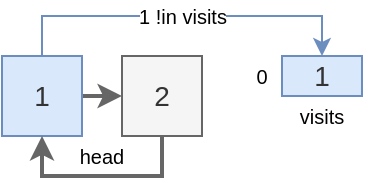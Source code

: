 <mxfile version="26.0.16" pages="5">
  <diagram name="1_1" id="raGk_D8FTLXwgUmbc4jt">
    <mxGraphModel dx="988" dy="586" grid="1" gridSize="10" guides="1" tooltips="1" connect="1" arrows="1" fold="1" page="1" pageScale="1" pageWidth="260" pageHeight="160" math="0" shadow="0">
      <root>
        <mxCell id="0" />
        <mxCell id="1" parent="0" />
        <mxCell id="jTd84X1G22GfpIwI3Wmg-1" style="edgeStyle=orthogonalEdgeStyle;rounded=0;orthogonalLoop=1;jettySize=auto;html=1;exitX=1;exitY=0.5;exitDx=0;exitDy=0;entryX=0;entryY=0.5;entryDx=0;entryDy=0;fillColor=#f5f5f5;strokeColor=#666666;strokeWidth=2;" parent="1" source="zCmTgFsGxIaxcytd8qIg-1" target="zCmTgFsGxIaxcytd8qIg-2" edge="1">
          <mxGeometry relative="1" as="geometry" />
        </mxCell>
        <mxCell id="jTd84X1G22GfpIwI3Wmg-9" value="&lt;font style=&quot;font-size: 10px;&quot;&gt;1 !in visits&lt;/font&gt;" style="edgeStyle=orthogonalEdgeStyle;rounded=0;orthogonalLoop=1;jettySize=auto;html=1;exitX=0.5;exitY=0;exitDx=0;exitDy=0;entryX=0.5;entryY=0;entryDx=0;entryDy=0;fillColor=#dae8fc;strokeColor=#6c8ebf;" parent="1" source="zCmTgFsGxIaxcytd8qIg-1" target="jTd84X1G22GfpIwI3Wmg-5" edge="1">
          <mxGeometry relative="1" as="geometry">
            <Array as="points">
              <mxPoint x="60" y="40" />
              <mxPoint x="200" y="40" />
            </Array>
          </mxGeometry>
        </mxCell>
        <mxCell id="zCmTgFsGxIaxcytd8qIg-1" value="1" style="text;html=1;align=center;verticalAlign=middle;whiteSpace=wrap;rounded=0;fillColor=#dae8fc;strokeColor=#6c8ebf;fontSize=14;fontColor=#333333;" parent="1" vertex="1">
          <mxGeometry x="40" y="60" width="40" height="40" as="geometry" />
        </mxCell>
        <mxCell id="zCmTgFsGxIaxcytd8qIg-2" value="2" style="text;html=1;align=center;verticalAlign=middle;whiteSpace=wrap;rounded=0;fillColor=#f5f5f5;strokeColor=#666666;fontSize=14;fontColor=#333333;" parent="1" vertex="1">
          <mxGeometry x="100" y="60" width="40" height="40" as="geometry" />
        </mxCell>
        <mxCell id="jTd84X1G22GfpIwI3Wmg-8" style="edgeStyle=orthogonalEdgeStyle;rounded=0;orthogonalLoop=1;jettySize=auto;html=1;exitX=0.5;exitY=1;exitDx=0;exitDy=0;entryX=0.5;entryY=1;entryDx=0;entryDy=0;strokeWidth=2;fillColor=#f5f5f5;strokeColor=#666666;" parent="1" source="zCmTgFsGxIaxcytd8qIg-2" target="zCmTgFsGxIaxcytd8qIg-1" edge="1">
          <mxGeometry relative="1" as="geometry" />
        </mxCell>
        <mxCell id="AQBsLTuEEX6UYwU5JBV7-1" value="head" style="text;html=1;align=center;verticalAlign=middle;whiteSpace=wrap;rounded=0;fontSize=10;" parent="1" vertex="1">
          <mxGeometry x="40" y="100" width="100" height="20" as="geometry" />
        </mxCell>
        <mxCell id="jTd84X1G22GfpIwI3Wmg-5" value="1" style="text;html=1;align=center;verticalAlign=middle;whiteSpace=wrap;rounded=0;fillColor=#dae8fc;strokeColor=#6c8ebf;fontSize=14;fontColor=#333333;" parent="1" vertex="1">
          <mxGeometry x="180" y="60" width="40" height="20" as="geometry" />
        </mxCell>
        <mxCell id="jTd84X1G22GfpIwI3Wmg-13" value="visits" style="text;html=1;align=center;verticalAlign=middle;whiteSpace=wrap;rounded=0;fontSize=10;" parent="1" vertex="1">
          <mxGeometry x="180" y="80" width="40" height="20" as="geometry" />
        </mxCell>
        <mxCell id="iuBdGmvrB_jWiEzzfnQL-1" value="0" style="text;html=1;align=center;verticalAlign=middle;whiteSpace=wrap;rounded=0;fontSize=10;" vertex="1" parent="1">
          <mxGeometry x="160" y="60" width="20" height="20" as="geometry" />
        </mxCell>
      </root>
    </mxGraphModel>
  </diagram>
  <diagram name="1_2" id="Vq-VEDXfexm0fWve7wFo">
    <mxGraphModel dx="691" dy="410" grid="1" gridSize="10" guides="1" tooltips="1" connect="1" arrows="1" fold="1" page="1" pageScale="1" pageWidth="260" pageHeight="160" math="0" shadow="0">
      <root>
        <mxCell id="V1uW4NjIMgCV5-EEiwdr-0" />
        <mxCell id="V1uW4NjIMgCV5-EEiwdr-1" parent="V1uW4NjIMgCV5-EEiwdr-0" />
        <mxCell id="V1uW4NjIMgCV5-EEiwdr-2" style="edgeStyle=orthogonalEdgeStyle;rounded=0;orthogonalLoop=1;jettySize=auto;html=1;exitX=1;exitY=0.5;exitDx=0;exitDy=0;entryX=0;entryY=0.5;entryDx=0;entryDy=0;fillColor=#f5f5f5;strokeColor=#666666;strokeWidth=2;" edge="1" parent="V1uW4NjIMgCV5-EEiwdr-1" source="V1uW4NjIMgCV5-EEiwdr-4" target="V1uW4NjIMgCV5-EEiwdr-5">
          <mxGeometry relative="1" as="geometry" />
        </mxCell>
        <mxCell id="V1uW4NjIMgCV5-EEiwdr-3" value="&lt;span style=&quot;font-size: 10px;&quot;&gt;2 !in visits&lt;/span&gt;" style="edgeStyle=orthogonalEdgeStyle;rounded=0;orthogonalLoop=1;jettySize=auto;html=1;exitX=0.5;exitY=0;exitDx=0;exitDy=0;fillColor=#dae8fc;strokeColor=#6c8ebf;entryX=0.5;entryY=0;entryDx=0;entryDy=0;" edge="1" parent="V1uW4NjIMgCV5-EEiwdr-1" source="V1uW4NjIMgCV5-EEiwdr-5" target="OWPMUKi-RJX61oaBdS1C-0">
          <mxGeometry relative="1" as="geometry">
            <Array as="points">
              <mxPoint x="120" y="40" />
              <mxPoint x="200" y="40" />
            </Array>
            <mxPoint x="180" y="50" as="targetPoint" />
          </mxGeometry>
        </mxCell>
        <mxCell id="V1uW4NjIMgCV5-EEiwdr-4" value="1" style="text;html=1;align=center;verticalAlign=middle;whiteSpace=wrap;rounded=0;fillColor=#f5f5f5;strokeColor=#666666;fontSize=14;fontColor=#333333;" vertex="1" parent="V1uW4NjIMgCV5-EEiwdr-1">
          <mxGeometry x="40" y="60" width="40" height="40" as="geometry" />
        </mxCell>
        <mxCell id="V1uW4NjIMgCV5-EEiwdr-5" value="2" style="text;html=1;align=center;verticalAlign=middle;whiteSpace=wrap;rounded=0;fillColor=#dae8fc;strokeColor=#6c8ebf;fontSize=14;fontColor=#333333;" vertex="1" parent="V1uW4NjIMgCV5-EEiwdr-1">
          <mxGeometry x="100" y="60" width="40" height="40" as="geometry" />
        </mxCell>
        <mxCell id="V1uW4NjIMgCV5-EEiwdr-6" style="edgeStyle=orthogonalEdgeStyle;rounded=0;orthogonalLoop=1;jettySize=auto;html=1;exitX=0.5;exitY=1;exitDx=0;exitDy=0;entryX=0.5;entryY=1;entryDx=0;entryDy=0;strokeWidth=2;fillColor=#f5f5f5;strokeColor=#666666;" edge="1" parent="V1uW4NjIMgCV5-EEiwdr-1" source="V1uW4NjIMgCV5-EEiwdr-5" target="V1uW4NjIMgCV5-EEiwdr-4">
          <mxGeometry relative="1" as="geometry" />
        </mxCell>
        <mxCell id="V1uW4NjIMgCV5-EEiwdr-7" value="head" style="text;html=1;align=center;verticalAlign=middle;whiteSpace=wrap;rounded=0;fontSize=10;" vertex="1" parent="V1uW4NjIMgCV5-EEiwdr-1">
          <mxGeometry x="40" y="100" width="100" height="20" as="geometry" />
        </mxCell>
        <mxCell id="V1uW4NjIMgCV5-EEiwdr-8" value="2" style="text;html=1;align=center;verticalAlign=middle;whiteSpace=wrap;rounded=0;fillColor=#dae8fc;strokeColor=#6c8ebf;fontSize=14;fontColor=#333333;" vertex="1" parent="V1uW4NjIMgCV5-EEiwdr-1">
          <mxGeometry x="180" y="80" width="40" height="20" as="geometry" />
        </mxCell>
        <mxCell id="V1uW4NjIMgCV5-EEiwdr-9" value="visits" style="text;html=1;align=center;verticalAlign=middle;whiteSpace=wrap;rounded=0;fontSize=10;" vertex="1" parent="V1uW4NjIMgCV5-EEiwdr-1">
          <mxGeometry x="180" y="100" width="40" height="20" as="geometry" />
        </mxCell>
        <mxCell id="V1uW4NjIMgCV5-EEiwdr-10" value="0" style="text;html=1;align=center;verticalAlign=middle;whiteSpace=wrap;rounded=0;fontSize=10;" vertex="1" parent="V1uW4NjIMgCV5-EEiwdr-1">
          <mxGeometry x="160" y="60" width="20" height="20" as="geometry" />
        </mxCell>
        <mxCell id="OWPMUKi-RJX61oaBdS1C-0" value="1" style="text;html=1;align=center;verticalAlign=middle;whiteSpace=wrap;rounded=0;fillColor=#f5f5f5;strokeColor=#666666;fontSize=14;fontColor=#333333;" vertex="1" parent="V1uW4NjIMgCV5-EEiwdr-1">
          <mxGeometry x="180" y="60" width="40" height="20" as="geometry" />
        </mxCell>
        <mxCell id="OWPMUKi-RJX61oaBdS1C-1" value="1" style="text;html=1;align=center;verticalAlign=middle;whiteSpace=wrap;rounded=0;fontSize=10;" vertex="1" parent="V1uW4NjIMgCV5-EEiwdr-1">
          <mxGeometry x="160" y="80" width="20" height="20" as="geometry" />
        </mxCell>
      </root>
    </mxGraphModel>
  </diagram>
  <diagram name="1_3" id="MPZZ05LB0GkPPoqJLbAv">
    <mxGraphModel dx="576" dy="342" grid="1" gridSize="10" guides="1" tooltips="1" connect="1" arrows="1" fold="1" page="1" pageScale="1" pageWidth="260" pageHeight="160" math="0" shadow="0">
      <root>
        <mxCell id="mvsrAxT2d-05TirPXk3e-0" />
        <mxCell id="mvsrAxT2d-05TirPXk3e-1" parent="mvsrAxT2d-05TirPXk3e-0" />
        <mxCell id="mvsrAxT2d-05TirPXk3e-2" style="edgeStyle=orthogonalEdgeStyle;rounded=0;orthogonalLoop=1;jettySize=auto;html=1;exitX=1;exitY=0.5;exitDx=0;exitDy=0;entryX=0;entryY=0.5;entryDx=0;entryDy=0;fillColor=#f5f5f5;strokeColor=#666666;strokeWidth=2;" edge="1" parent="mvsrAxT2d-05TirPXk3e-1" source="mvsrAxT2d-05TirPXk3e-4" target="mvsrAxT2d-05TirPXk3e-5">
          <mxGeometry relative="1" as="geometry" />
        </mxCell>
        <mxCell id="mvsrAxT2d-05TirPXk3e-3" value="&lt;font style=&quot;font-size: 10px;&quot;&gt;1 in visits&lt;/font&gt;" style="edgeStyle=orthogonalEdgeStyle;rounded=0;orthogonalLoop=1;jettySize=auto;html=1;exitX=0.5;exitY=0;exitDx=0;exitDy=0;fillColor=#dae8fc;strokeColor=#6c8ebf;entryX=0.5;entryY=0;entryDx=0;entryDy=0;" edge="1" parent="mvsrAxT2d-05TirPXk3e-1" source="mvsrAxT2d-05TirPXk3e-4" target="mvsrAxT2d-05TirPXk3e-11">
          <mxGeometry relative="1" as="geometry">
            <Array as="points">
              <mxPoint x="60" y="40" />
              <mxPoint x="200" y="40" />
            </Array>
            <mxPoint x="180" y="50" as="targetPoint" />
          </mxGeometry>
        </mxCell>
        <mxCell id="mvsrAxT2d-05TirPXk3e-4" value="1" style="text;html=1;align=center;verticalAlign=middle;whiteSpace=wrap;rounded=0;fillColor=#dae8fc;strokeColor=#6c8ebf;fontSize=14;fontColor=#333333;" vertex="1" parent="mvsrAxT2d-05TirPXk3e-1">
          <mxGeometry x="40" y="60" width="40" height="40" as="geometry" />
        </mxCell>
        <mxCell id="mvsrAxT2d-05TirPXk3e-5" value="2" style="text;html=1;align=center;verticalAlign=middle;whiteSpace=wrap;rounded=0;fillColor=#f5f5f5;strokeColor=#666666;fontSize=14;fontColor=#333333;" vertex="1" parent="mvsrAxT2d-05TirPXk3e-1">
          <mxGeometry x="100" y="60" width="40" height="40" as="geometry" />
        </mxCell>
        <mxCell id="mvsrAxT2d-05TirPXk3e-6" style="edgeStyle=orthogonalEdgeStyle;rounded=0;orthogonalLoop=1;jettySize=auto;html=1;exitX=0.5;exitY=1;exitDx=0;exitDy=0;entryX=0.5;entryY=1;entryDx=0;entryDy=0;strokeWidth=2;fillColor=#f5f5f5;strokeColor=#666666;" edge="1" parent="mvsrAxT2d-05TirPXk3e-1" source="mvsrAxT2d-05TirPXk3e-5" target="mvsrAxT2d-05TirPXk3e-4">
          <mxGeometry relative="1" as="geometry" />
        </mxCell>
        <mxCell id="mvsrAxT2d-05TirPXk3e-7" value="head" style="text;html=1;align=center;verticalAlign=middle;whiteSpace=wrap;rounded=0;fontSize=10;" vertex="1" parent="mvsrAxT2d-05TirPXk3e-1">
          <mxGeometry x="40" y="100" width="100" height="20" as="geometry" />
        </mxCell>
        <mxCell id="mvsrAxT2d-05TirPXk3e-8" value="2" style="text;html=1;align=center;verticalAlign=middle;whiteSpace=wrap;rounded=0;fillColor=#f5f5f5;strokeColor=#666666;fontSize=14;fontColor=#333333;" vertex="1" parent="mvsrAxT2d-05TirPXk3e-1">
          <mxGeometry x="180" y="80" width="40" height="20" as="geometry" />
        </mxCell>
        <mxCell id="mvsrAxT2d-05TirPXk3e-9" value="visits" style="text;html=1;align=center;verticalAlign=middle;whiteSpace=wrap;rounded=0;fontSize=10;" vertex="1" parent="mvsrAxT2d-05TirPXk3e-1">
          <mxGeometry x="180" y="100" width="40" height="20" as="geometry" />
        </mxCell>
        <mxCell id="mvsrAxT2d-05TirPXk3e-10" value="0" style="text;html=1;align=center;verticalAlign=middle;whiteSpace=wrap;rounded=0;fontSize=10;" vertex="1" parent="mvsrAxT2d-05TirPXk3e-1">
          <mxGeometry x="160" y="60" width="20" height="20" as="geometry" />
        </mxCell>
        <mxCell id="mvsrAxT2d-05TirPXk3e-11" value="1" style="text;html=1;align=center;verticalAlign=middle;whiteSpace=wrap;rounded=0;fillColor=#d5e8d4;strokeColor=#82b366;fontSize=14;fontColor=#333333;" vertex="1" parent="mvsrAxT2d-05TirPXk3e-1">
          <mxGeometry x="180" y="60" width="40" height="20" as="geometry" />
        </mxCell>
        <mxCell id="mvsrAxT2d-05TirPXk3e-12" value="1" style="text;html=1;align=center;verticalAlign=middle;whiteSpace=wrap;rounded=0;fontSize=10;" vertex="1" parent="mvsrAxT2d-05TirPXk3e-1">
          <mxGeometry x="160" y="80" width="20" height="20" as="geometry" />
        </mxCell>
      </root>
    </mxGraphModel>
  </diagram>
  <diagram name="2_1" id="SbJwPus6_E5Bl5GY2lQU">
    <mxGraphModel dx="482" dy="286" grid="1" gridSize="10" guides="1" tooltips="1" connect="1" arrows="1" fold="1" page="1" pageScale="1" pageWidth="180" pageHeight="180" math="0" shadow="0">
      <root>
        <mxCell id="MpJgUt_hLzHJAFOOcwH1-0" />
        <mxCell id="MpJgUt_hLzHJAFOOcwH1-1" parent="MpJgUt_hLzHJAFOOcwH1-0" />
        <mxCell id="MpJgUt_hLzHJAFOOcwH1-2" style="edgeStyle=orthogonalEdgeStyle;rounded=0;orthogonalLoop=1;jettySize=auto;html=1;exitX=1;exitY=0.5;exitDx=0;exitDy=0;entryX=0;entryY=0.5;entryDx=0;entryDy=0;fillColor=#f5f5f5;strokeColor=#666666;strokeWidth=2;" parent="MpJgUt_hLzHJAFOOcwH1-1" source="MpJgUt_hLzHJAFOOcwH1-3" target="MpJgUt_hLzHJAFOOcwH1-6" edge="1">
          <mxGeometry relative="1" as="geometry" />
        </mxCell>
        <mxCell id="MpJgUt_hLzHJAFOOcwH1-3" value="1" style="text;html=1;align=center;verticalAlign=middle;whiteSpace=wrap;rounded=0;fillColor=#d5e8d4;strokeColor=#82b366;fontSize=14;fontColor=#333333;" parent="MpJgUt_hLzHJAFOOcwH1-1" vertex="1">
          <mxGeometry x="40" y="80" width="40" height="40" as="geometry" />
        </mxCell>
        <mxCell id="si8OmvhMSFXZMKKx3Ul8-1" value="&lt;font style=&quot;font-size: 10px;&quot;&gt;fast&lt;/font&gt;" style="edgeStyle=orthogonalEdgeStyle;rounded=0;orthogonalLoop=1;jettySize=auto;html=1;exitX=0.25;exitY=0;exitDx=0;exitDy=0;entryX=0.5;entryY=0;entryDx=0;entryDy=0;fillColor=#f5f5f5;strokeColor=#666666;" parent="MpJgUt_hLzHJAFOOcwH1-1" source="MpJgUt_hLzHJAFOOcwH1-3" target="MpJgUt_hLzHJAFOOcwH1-3" edge="1">
          <mxGeometry relative="1" as="geometry">
            <Array as="points">
              <mxPoint x="50" y="40" />
              <mxPoint x="60" y="40" />
            </Array>
          </mxGeometry>
        </mxCell>
        <mxCell id="MpJgUt_hLzHJAFOOcwH1-6" value="2" style="text;html=1;align=center;verticalAlign=middle;whiteSpace=wrap;rounded=0;fillColor=#dae8fc;strokeColor=#6c8ebf;fontSize=14;fontColor=#333333;" parent="MpJgUt_hLzHJAFOOcwH1-1" vertex="1">
          <mxGeometry x="100" y="80" width="40" height="40" as="geometry" />
        </mxCell>
        <mxCell id="si8OmvhMSFXZMKKx3Ul8-0" value="&lt;font style=&quot;font-size: 10px;&quot;&gt;slow&lt;/font&gt;" style="edgeStyle=orthogonalEdgeStyle;rounded=0;orthogonalLoop=1;jettySize=auto;html=1;exitX=0.75;exitY=0;exitDx=0;exitDy=0;entryX=0.5;entryY=0;entryDx=0;entryDy=0;fillColor=#f5f5f5;strokeColor=#666666;" parent="MpJgUt_hLzHJAFOOcwH1-1" source="MpJgUt_hLzHJAFOOcwH1-3" target="MpJgUt_hLzHJAFOOcwH1-6" edge="1">
          <mxGeometry relative="1" as="geometry">
            <Array as="points">
              <mxPoint x="70" y="60" />
              <mxPoint x="120" y="60" />
            </Array>
          </mxGeometry>
        </mxCell>
        <mxCell id="MpJgUt_hLzHJAFOOcwH1-10" style="edgeStyle=orthogonalEdgeStyle;rounded=0;orthogonalLoop=1;jettySize=auto;html=1;exitX=0.5;exitY=1;exitDx=0;exitDy=0;entryX=0.5;entryY=1;entryDx=0;entryDy=0;strokeWidth=2;fillColor=#f5f5f5;strokeColor=#666666;" parent="MpJgUt_hLzHJAFOOcwH1-1" source="MpJgUt_hLzHJAFOOcwH1-6" target="MpJgUt_hLzHJAFOOcwH1-3" edge="1">
          <mxGeometry relative="1" as="geometry">
            <Array as="points">
              <mxPoint x="120" y="140" />
              <mxPoint x="60" y="140" />
            </Array>
            <mxPoint x="240" y="120" as="sourcePoint" />
          </mxGeometry>
        </mxCell>
        <mxCell id="MpJgUt_hLzHJAFOOcwH1-12" value="head" style="text;html=1;align=center;verticalAlign=middle;whiteSpace=wrap;rounded=0;fontSize=10;" parent="MpJgUt_hLzHJAFOOcwH1-1" vertex="1">
          <mxGeometry x="40" y="120" width="100" height="20" as="geometry" />
        </mxCell>
      </root>
    </mxGraphModel>
  </diagram>
  <diagram name="2_2" id="TuGzZzKzuvduyVr_85XJ">
    <mxGraphModel dx="576" dy="342" grid="1" gridSize="10" guides="1" tooltips="1" connect="1" arrows="1" fold="1" page="1" pageScale="1" pageWidth="180" pageHeight="180" math="0" shadow="0">
      <root>
        <mxCell id="52DFaDztfrr9_F7PwrnR-0" />
        <mxCell id="52DFaDztfrr9_F7PwrnR-1" parent="52DFaDztfrr9_F7PwrnR-0" />
        <mxCell id="52DFaDztfrr9_F7PwrnR-2" style="edgeStyle=orthogonalEdgeStyle;rounded=0;orthogonalLoop=1;jettySize=auto;html=1;exitX=1;exitY=0.5;exitDx=0;exitDy=0;entryX=0;entryY=0.5;entryDx=0;entryDy=0;fillColor=#f5f5f5;strokeColor=#666666;strokeWidth=2;" edge="1" parent="52DFaDztfrr9_F7PwrnR-1" source="52DFaDztfrr9_F7PwrnR-3" target="52DFaDztfrr9_F7PwrnR-5">
          <mxGeometry relative="1" as="geometry" />
        </mxCell>
        <mxCell id="52DFaDztfrr9_F7PwrnR-3" value="1" style="text;html=1;align=center;verticalAlign=middle;whiteSpace=wrap;rounded=0;fillColor=#ffe6cc;strokeColor=#d79b00;fontSize=14;fontColor=#333333;" vertex="1" parent="52DFaDztfrr9_F7PwrnR-1">
          <mxGeometry x="40" y="80" width="40" height="40" as="geometry" />
        </mxCell>
        <mxCell id="52DFaDztfrr9_F7PwrnR-4" value="&lt;font style=&quot;font-size: 10px;&quot;&gt;fast&lt;/font&gt;" style="edgeStyle=orthogonalEdgeStyle;rounded=0;orthogonalLoop=1;jettySize=auto;html=1;exitX=0.25;exitY=0;exitDx=0;exitDy=0;entryX=0.5;entryY=0;entryDx=0;entryDy=0;fillColor=#f5f5f5;strokeColor=#666666;" edge="1" parent="52DFaDztfrr9_F7PwrnR-1" source="52DFaDztfrr9_F7PwrnR-3" target="52DFaDztfrr9_F7PwrnR-3">
          <mxGeometry relative="1" as="geometry">
            <Array as="points">
              <mxPoint x="50" y="40" />
              <mxPoint x="60" y="40" />
            </Array>
          </mxGeometry>
        </mxCell>
        <mxCell id="52DFaDztfrr9_F7PwrnR-5" value="2" style="text;html=1;align=center;verticalAlign=middle;whiteSpace=wrap;rounded=0;fillColor=#f5f5f5;strokeColor=#666666;fontSize=14;fontColor=#333333;" vertex="1" parent="52DFaDztfrr9_F7PwrnR-1">
          <mxGeometry x="100" y="80" width="40" height="40" as="geometry" />
        </mxCell>
        <mxCell id="52DFaDztfrr9_F7PwrnR-6" value="&lt;font style=&quot;font-size: 10px;&quot;&gt;slow&lt;/font&gt;" style="edgeStyle=orthogonalEdgeStyle;rounded=0;orthogonalLoop=1;jettySize=auto;html=1;entryX=0.75;entryY=0;entryDx=0;entryDy=0;fillColor=#f5f5f5;strokeColor=#666666;exitX=0.5;exitY=0;exitDx=0;exitDy=0;" edge="1" parent="52DFaDztfrr9_F7PwrnR-1" source="52DFaDztfrr9_F7PwrnR-5" target="52DFaDztfrr9_F7PwrnR-3">
          <mxGeometry x="0.003" relative="1" as="geometry">
            <Array as="points">
              <mxPoint x="120" y="60" />
              <mxPoint x="70" y="60" />
            </Array>
            <mxPoint x="80" y="30" as="sourcePoint" />
            <mxPoint as="offset" />
          </mxGeometry>
        </mxCell>
        <mxCell id="52DFaDztfrr9_F7PwrnR-7" style="edgeStyle=orthogonalEdgeStyle;rounded=0;orthogonalLoop=1;jettySize=auto;html=1;exitX=0.5;exitY=1;exitDx=0;exitDy=0;entryX=0.5;entryY=1;entryDx=0;entryDy=0;strokeWidth=2;fillColor=#f5f5f5;strokeColor=#666666;" edge="1" parent="52DFaDztfrr9_F7PwrnR-1" source="52DFaDztfrr9_F7PwrnR-5" target="52DFaDztfrr9_F7PwrnR-3">
          <mxGeometry relative="1" as="geometry">
            <Array as="points">
              <mxPoint x="120" y="140" />
              <mxPoint x="60" y="140" />
            </Array>
            <mxPoint x="240" y="120" as="sourcePoint" />
          </mxGeometry>
        </mxCell>
        <mxCell id="52DFaDztfrr9_F7PwrnR-8" value="head" style="text;html=1;align=center;verticalAlign=middle;whiteSpace=wrap;rounded=0;fontSize=10;" vertex="1" parent="52DFaDztfrr9_F7PwrnR-1">
          <mxGeometry x="40" y="120" width="100" height="20" as="geometry" />
        </mxCell>
      </root>
    </mxGraphModel>
  </diagram>
</mxfile>
